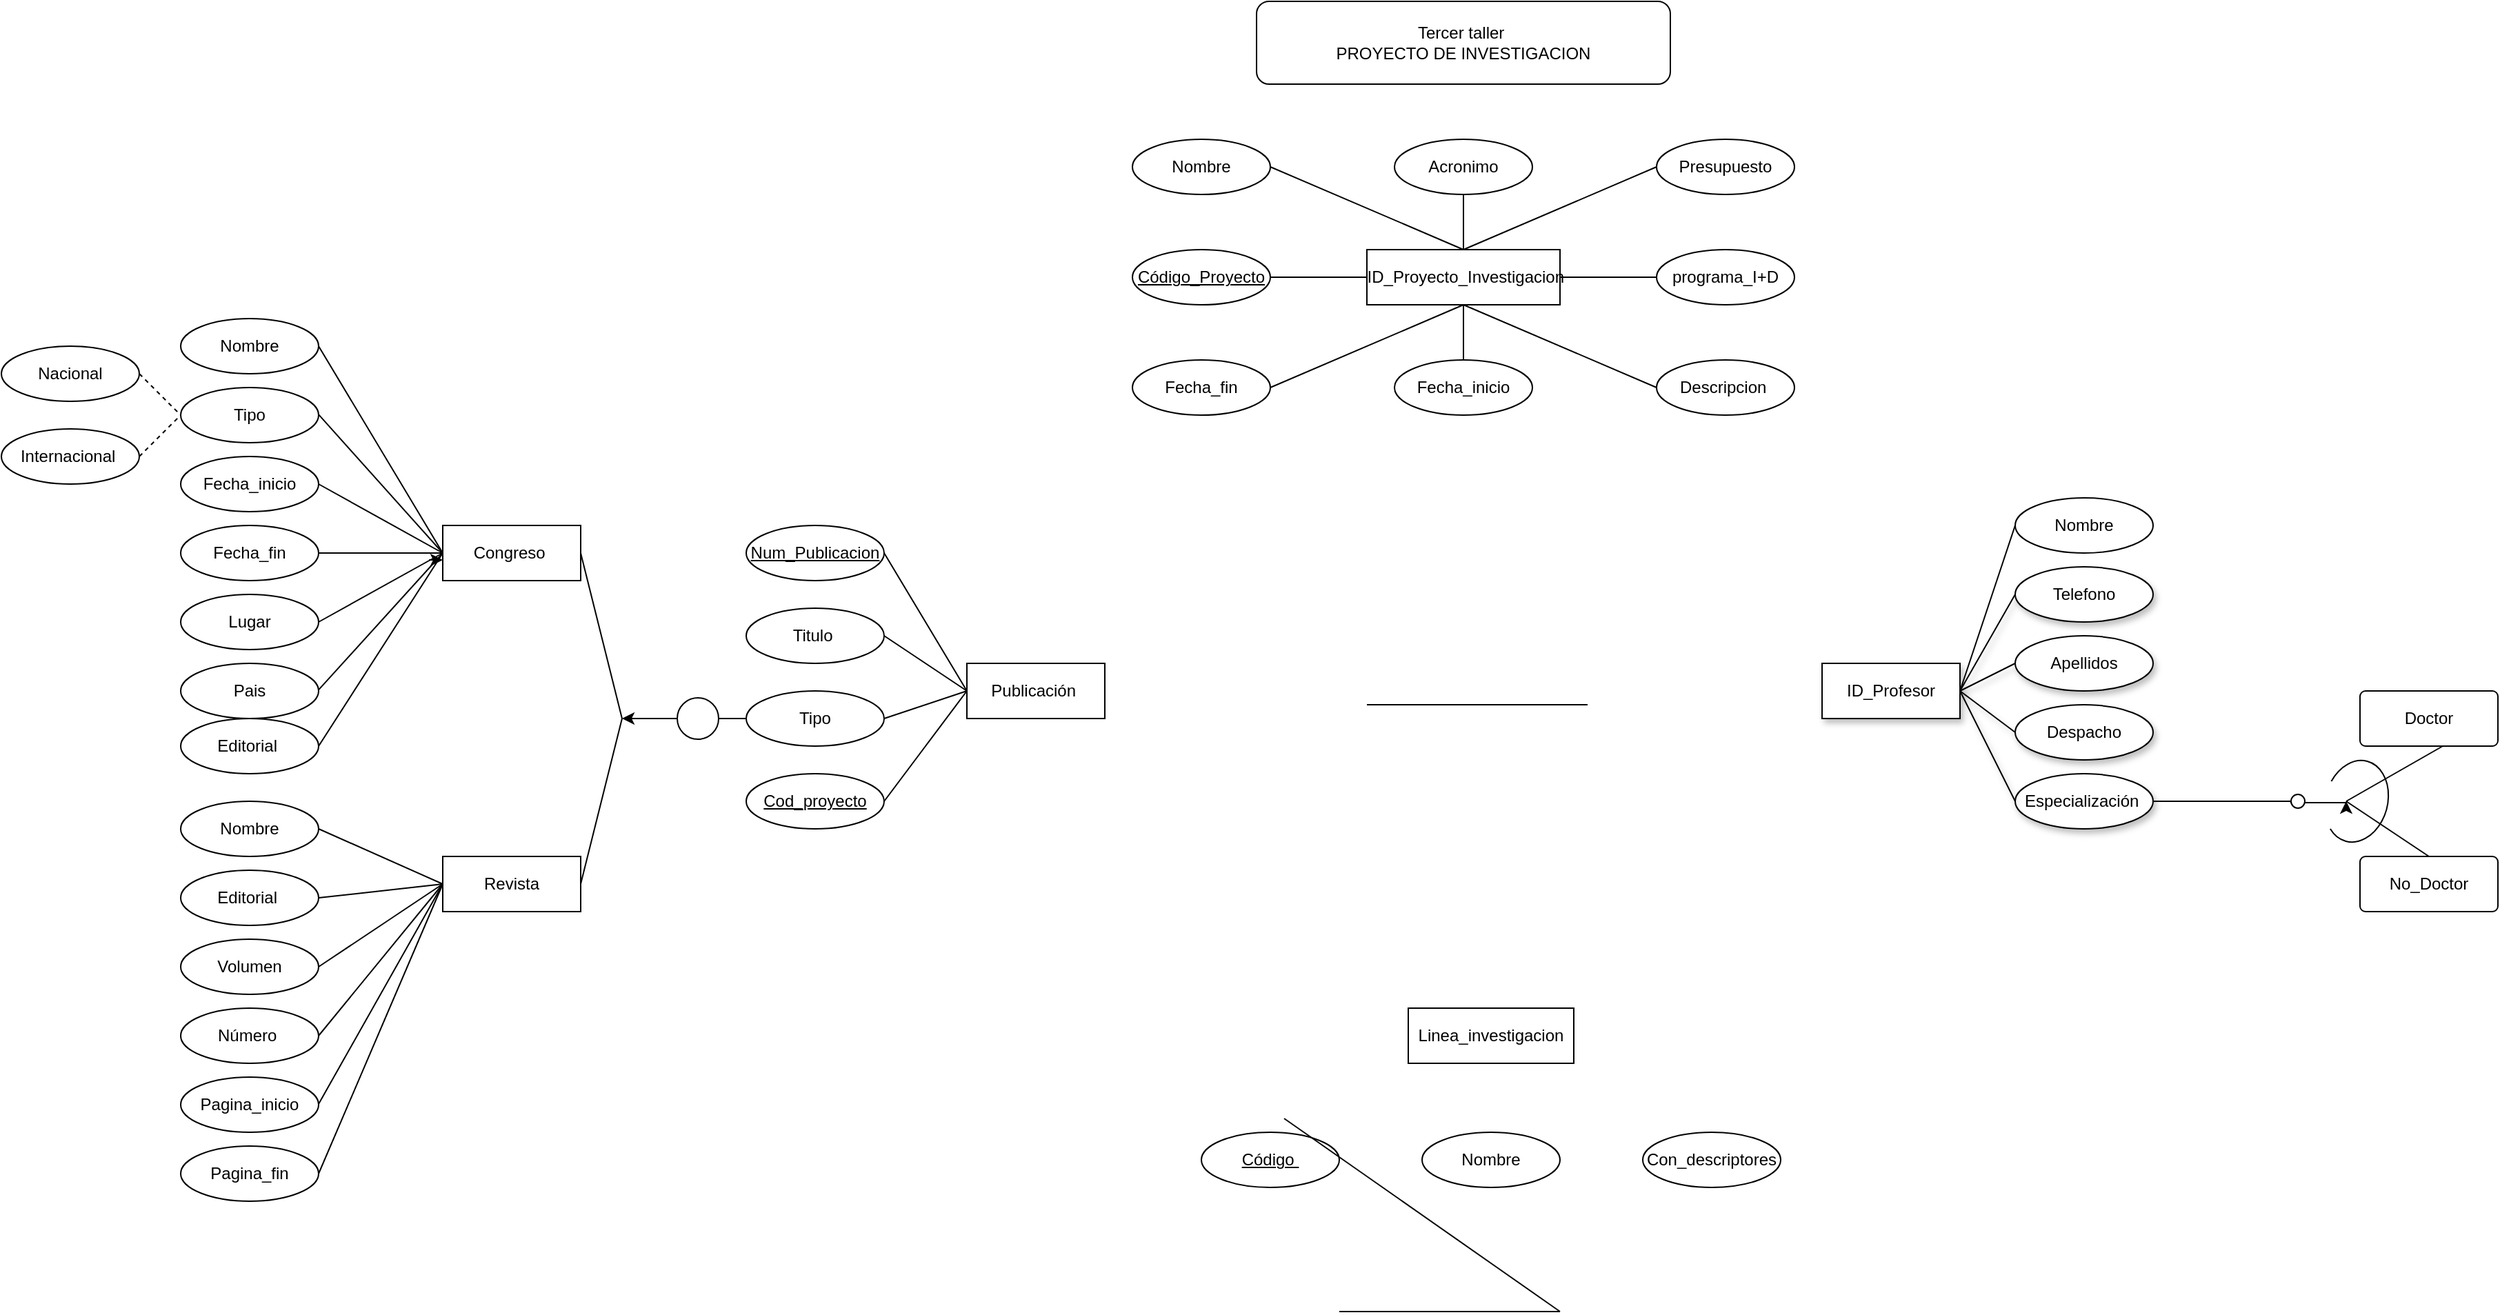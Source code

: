 <mxfile version="28.1.1">
  <diagram name="Página-1" id="SZ0ILt-MnRuhKP7tvZcQ">
    <mxGraphModel dx="3375" dy="3737" grid="1" gridSize="10" guides="1" tooltips="1" connect="1" arrows="1" fold="1" page="1" pageScale="1" pageWidth="2339" pageHeight="3300" math="0" shadow="0">
      <root>
        <mxCell id="0" />
        <mxCell id="1" parent="0" />
        <mxCell id="BLztsqFxMzqI4fTjxYnj-75" value="" style="edgeStyle=orthogonalEdgeStyle;rounded=0;orthogonalLoop=1;jettySize=auto;html=1;" edge="1" parent="1" source="BLztsqFxMzqI4fTjxYnj-72">
          <mxGeometry relative="1" as="geometry">
            <mxPoint x="1140" y="560" as="targetPoint" />
            <mxPoint x="1060" y="560" as="sourcePoint" />
            <Array as="points">
              <mxPoint x="1100" y="560" />
              <mxPoint x="1100" y="561" />
            </Array>
          </mxGeometry>
        </mxCell>
        <mxCell id="SR1jivzEfv13dKiSNGAI-2" value="Tercer taller&amp;nbsp;&lt;div&gt;PROYECTO DE INVESTIGACION&lt;/div&gt;" style="rounded=1;whiteSpace=wrap;html=1;" parent="1" vertex="1">
          <mxGeometry x="350" y="-20" width="300" height="60" as="geometry" />
        </mxCell>
        <mxCell id="BLztsqFxMzqI4fTjxYnj-1" value="&amp;nbsp;ID_Proyecto_Investigacion" style="whiteSpace=wrap;html=1;align=center;" vertex="1" parent="1">
          <mxGeometry x="430" y="160" width="140" height="40" as="geometry" />
        </mxCell>
        <mxCell id="BLztsqFxMzqI4fTjxYnj-2" value="Código_Proyecto" style="ellipse;whiteSpace=wrap;html=1;align=center;fontStyle=4;" vertex="1" parent="1">
          <mxGeometry x="260" y="160" width="100" height="40" as="geometry" />
        </mxCell>
        <mxCell id="BLztsqFxMzqI4fTjxYnj-3" value="Fecha_inicio" style="ellipse;whiteSpace=wrap;html=1;align=center;" vertex="1" parent="1">
          <mxGeometry x="450" y="240" width="100" height="40" as="geometry" />
        </mxCell>
        <mxCell id="BLztsqFxMzqI4fTjxYnj-4" value="Fecha_fin" style="ellipse;whiteSpace=wrap;html=1;align=center;" vertex="1" parent="1">
          <mxGeometry x="260" y="240" width="100" height="40" as="geometry" />
        </mxCell>
        <mxCell id="BLztsqFxMzqI4fTjxYnj-5" value="Nombre" style="ellipse;whiteSpace=wrap;html=1;align=center;" vertex="1" parent="1">
          <mxGeometry x="260" y="80" width="100" height="40" as="geometry" />
        </mxCell>
        <mxCell id="BLztsqFxMzqI4fTjxYnj-6" value="Acronimo" style="ellipse;whiteSpace=wrap;html=1;align=center;" vertex="1" parent="1">
          <mxGeometry x="450" y="80" width="100" height="40" as="geometry" />
        </mxCell>
        <mxCell id="BLztsqFxMzqI4fTjxYnj-7" value="Presupuesto" style="ellipse;whiteSpace=wrap;html=1;align=center;" vertex="1" parent="1">
          <mxGeometry x="640" y="80" width="100" height="40" as="geometry" />
        </mxCell>
        <mxCell id="BLztsqFxMzqI4fTjxYnj-8" value="programa_I+D" style="ellipse;whiteSpace=wrap;html=1;align=center;" vertex="1" parent="1">
          <mxGeometry x="640" y="160" width="100" height="40" as="geometry" />
        </mxCell>
        <mxCell id="BLztsqFxMzqI4fTjxYnj-9" value="Descripcion&amp;nbsp;" style="ellipse;whiteSpace=wrap;html=1;align=center;" vertex="1" parent="1">
          <mxGeometry x="640" y="240" width="100" height="40" as="geometry" />
        </mxCell>
        <mxCell id="BLztsqFxMzqI4fTjxYnj-13" value="" style="endArrow=none;html=1;rounded=0;exitX=1;exitY=0.5;exitDx=0;exitDy=0;entryX=0;entryY=0.5;entryDx=0;entryDy=0;" edge="1" parent="1" source="BLztsqFxMzqI4fTjxYnj-1" target="BLztsqFxMzqI4fTjxYnj-8">
          <mxGeometry relative="1" as="geometry">
            <mxPoint x="540" y="170" as="sourcePoint" />
            <mxPoint x="650" y="220" as="targetPoint" />
          </mxGeometry>
        </mxCell>
        <mxCell id="BLztsqFxMzqI4fTjxYnj-14" value="" style="endArrow=none;html=1;rounded=0;exitX=0.5;exitY=1;exitDx=0;exitDy=0;entryX=0;entryY=0.5;entryDx=0;entryDy=0;" edge="1" parent="1" source="BLztsqFxMzqI4fTjxYnj-1" target="BLztsqFxMzqI4fTjxYnj-9">
          <mxGeometry relative="1" as="geometry">
            <mxPoint x="470" y="250" as="sourcePoint" />
            <mxPoint x="630" y="250" as="targetPoint" />
          </mxGeometry>
        </mxCell>
        <mxCell id="BLztsqFxMzqI4fTjxYnj-15" value="" style="endArrow=none;html=1;rounded=0;entryX=0.5;entryY=1;entryDx=0;entryDy=0;" edge="1" parent="1" source="BLztsqFxMzqI4fTjxYnj-1" target="BLztsqFxMzqI4fTjxYnj-6">
          <mxGeometry relative="1" as="geometry">
            <mxPoint x="500" y="160" as="sourcePoint" />
            <mxPoint x="650" y="150" as="targetPoint" />
            <Array as="points">
              <mxPoint x="500" y="130" />
            </Array>
          </mxGeometry>
        </mxCell>
        <mxCell id="BLztsqFxMzqI4fTjxYnj-16" value="" style="endArrow=none;html=1;rounded=0;entryX=0;entryY=0.5;entryDx=0;entryDy=0;exitX=0.5;exitY=0;exitDx=0;exitDy=0;" edge="1" parent="1" source="BLztsqFxMzqI4fTjxYnj-1" target="BLztsqFxMzqI4fTjxYnj-7">
          <mxGeometry relative="1" as="geometry">
            <mxPoint x="470" y="250" as="sourcePoint" />
            <mxPoint x="630" y="250" as="targetPoint" />
          </mxGeometry>
        </mxCell>
        <mxCell id="BLztsqFxMzqI4fTjxYnj-18" value="" style="endArrow=none;html=1;rounded=0;exitX=1;exitY=0.5;exitDx=0;exitDy=0;" edge="1" parent="1" source="BLztsqFxMzqI4fTjxYnj-4">
          <mxGeometry relative="1" as="geometry">
            <mxPoint x="470" y="220" as="sourcePoint" />
            <mxPoint x="500" y="200" as="targetPoint" />
            <Array as="points" />
          </mxGeometry>
        </mxCell>
        <mxCell id="BLztsqFxMzqI4fTjxYnj-19" value="" style="endArrow=none;html=1;rounded=0;exitX=1;exitY=0.5;exitDx=0;exitDy=0;entryX=0;entryY=0.5;entryDx=0;entryDy=0;" edge="1" parent="1" source="BLztsqFxMzqI4fTjxYnj-2" target="BLztsqFxMzqI4fTjxYnj-1">
          <mxGeometry relative="1" as="geometry">
            <mxPoint x="470" y="220" as="sourcePoint" />
            <mxPoint x="630" y="220" as="targetPoint" />
          </mxGeometry>
        </mxCell>
        <mxCell id="BLztsqFxMzqI4fTjxYnj-20" value="" style="endArrow=none;html=1;rounded=0;exitX=1;exitY=0.5;exitDx=0;exitDy=0;" edge="1" parent="1" source="BLztsqFxMzqI4fTjxYnj-5">
          <mxGeometry relative="1" as="geometry">
            <mxPoint x="470" y="220" as="sourcePoint" />
            <mxPoint x="500" y="160" as="targetPoint" />
          </mxGeometry>
        </mxCell>
        <mxCell id="BLztsqFxMzqI4fTjxYnj-22" value="" style="endArrow=none;html=1;rounded=0;entryX=0.5;entryY=0;entryDx=0;entryDy=0;" edge="1" parent="1" source="BLztsqFxMzqI4fTjxYnj-1" target="BLztsqFxMzqI4fTjxYnj-3">
          <mxGeometry relative="1" as="geometry">
            <mxPoint x="490" y="220.001" as="sourcePoint" />
            <mxPoint x="570" y="250.77" as="targetPoint" />
            <Array as="points" />
          </mxGeometry>
        </mxCell>
        <mxCell id="BLztsqFxMzqI4fTjxYnj-23" value="ID_Profesor" style="whiteSpace=wrap;html=1;align=center;shadow=1;" vertex="1" parent="1">
          <mxGeometry x="760" y="460" width="100" height="40" as="geometry" />
        </mxCell>
        <mxCell id="BLztsqFxMzqI4fTjxYnj-24" value="Telefono" style="ellipse;whiteSpace=wrap;html=1;align=center;shadow=1;" vertex="1" parent="1">
          <mxGeometry x="900" y="390" width="100" height="40" as="geometry" />
        </mxCell>
        <mxCell id="BLztsqFxMzqI4fTjxYnj-26" value="Apellidos" style="ellipse;whiteSpace=wrap;html=1;align=center;shadow=1;" vertex="1" parent="1">
          <mxGeometry x="900" y="440" width="100" height="40" as="geometry" />
        </mxCell>
        <mxCell id="BLztsqFxMzqI4fTjxYnj-27" value="Especialización&amp;nbsp;" style="ellipse;whiteSpace=wrap;html=1;align=center;shadow=1;" vertex="1" parent="1">
          <mxGeometry x="900" y="540" width="100" height="40" as="geometry" />
        </mxCell>
        <mxCell id="BLztsqFxMzqI4fTjxYnj-29" value="Despacho" style="ellipse;whiteSpace=wrap;html=1;align=center;shadow=1;" vertex="1" parent="1">
          <mxGeometry x="900" y="490" width="100" height="40" as="geometry" />
        </mxCell>
        <mxCell id="BLztsqFxMzqI4fTjxYnj-37" value="" style="endArrow=none;html=1;rounded=0;entryX=0;entryY=0.5;entryDx=0;entryDy=0;shadow=1;" edge="1" parent="1" target="BLztsqFxMzqI4fTjxYnj-27">
          <mxGeometry relative="1" as="geometry">
            <mxPoint x="860" y="480" as="sourcePoint" />
            <mxPoint x="890" y="490" as="targetPoint" />
          </mxGeometry>
        </mxCell>
        <mxCell id="BLztsqFxMzqI4fTjxYnj-38" value="" style="endArrow=none;html=1;rounded=0;entryX=0;entryY=0.5;entryDx=0;entryDy=0;shadow=1;" edge="1" parent="1" target="BLztsqFxMzqI4fTjxYnj-29">
          <mxGeometry relative="1" as="geometry">
            <mxPoint x="860" y="480" as="sourcePoint" />
            <mxPoint x="780" y="590" as="targetPoint" />
            <Array as="points" />
          </mxGeometry>
        </mxCell>
        <mxCell id="BLztsqFxMzqI4fTjxYnj-39" value="" style="endArrow=none;html=1;rounded=0;entryX=0;entryY=0.5;entryDx=0;entryDy=0;shadow=1;" edge="1" parent="1" target="BLztsqFxMzqI4fTjxYnj-26">
          <mxGeometry relative="1" as="geometry">
            <mxPoint x="860" y="480" as="sourcePoint" />
            <mxPoint x="845" y="530" as="targetPoint" />
          </mxGeometry>
        </mxCell>
        <mxCell id="BLztsqFxMzqI4fTjxYnj-40" value="" style="endArrow=none;html=1;rounded=0;entryX=0;entryY=0.5;entryDx=0;entryDy=0;shadow=1;" edge="1" parent="1" target="BLztsqFxMzqI4fTjxYnj-24">
          <mxGeometry relative="1" as="geometry">
            <mxPoint x="860" y="480" as="sourcePoint" />
            <mxPoint x="820" y="560" as="targetPoint" />
          </mxGeometry>
        </mxCell>
        <mxCell id="BLztsqFxMzqI4fTjxYnj-45" value="Publicación&amp;nbsp;" style="whiteSpace=wrap;html=1;align=center;" vertex="1" parent="1">
          <mxGeometry x="140" y="460" width="100" height="40" as="geometry" />
        </mxCell>
        <mxCell id="BLztsqFxMzqI4fTjxYnj-46" value="Volumen" style="ellipse;whiteSpace=wrap;html=1;align=center;" vertex="1" parent="1">
          <mxGeometry x="-430" y="660" width="100" height="40" as="geometry" />
        </mxCell>
        <mxCell id="BLztsqFxMzqI4fTjxYnj-47" value="Número&amp;nbsp;" style="ellipse;whiteSpace=wrap;html=1;align=center;" vertex="1" parent="1">
          <mxGeometry x="-430" y="710" width="100" height="40" as="geometry" />
        </mxCell>
        <mxCell id="BLztsqFxMzqI4fTjxYnj-48" value="Titulo&amp;nbsp;" style="ellipse;whiteSpace=wrap;html=1;align=center;" vertex="1" parent="1">
          <mxGeometry x="-20" y="420" width="100" height="40" as="geometry" />
        </mxCell>
        <mxCell id="BLztsqFxMzqI4fTjxYnj-49" value="&lt;u&gt;Num_Publicacion&lt;/u&gt;" style="ellipse;whiteSpace=wrap;html=1;align=center;" vertex="1" parent="1">
          <mxGeometry x="-20" y="360" width="100" height="40" as="geometry" />
        </mxCell>
        <mxCell id="BLztsqFxMzqI4fTjxYnj-50" value="Tipo" style="ellipse;whiteSpace=wrap;html=1;align=center;" vertex="1" parent="1">
          <mxGeometry x="-20" y="480" width="100" height="40" as="geometry" />
        </mxCell>
        <mxCell id="BLztsqFxMzqI4fTjxYnj-54" value="" style="endArrow=none;html=1;rounded=0;" edge="1" parent="1">
          <mxGeometry relative="1" as="geometry">
            <mxPoint x="430" y="490" as="sourcePoint" />
            <mxPoint x="590" y="490" as="targetPoint" />
          </mxGeometry>
        </mxCell>
        <mxCell id="BLztsqFxMzqI4fTjxYnj-55" value="" style="endArrow=none;html=1;rounded=0;" edge="1" parent="1">
          <mxGeometry relative="1" as="geometry">
            <mxPoint x="430" y="490" as="sourcePoint" />
            <mxPoint x="590" y="490" as="targetPoint" />
          </mxGeometry>
        </mxCell>
        <mxCell id="BLztsqFxMzqI4fTjxYnj-56" value="" style="endArrow=none;html=1;rounded=0;" edge="1" parent="1">
          <mxGeometry relative="1" as="geometry">
            <mxPoint x="430" y="490" as="sourcePoint" />
            <mxPoint x="590" y="490" as="targetPoint" />
          </mxGeometry>
        </mxCell>
        <mxCell id="BLztsqFxMzqI4fTjxYnj-57" value="" style="endArrow=none;html=1;rounded=0;entryX=0;entryY=0.5;entryDx=0;entryDy=0;" edge="1" parent="1" target="BLztsqFxMzqI4fTjxYnj-81">
          <mxGeometry relative="1" as="geometry">
            <mxPoint x="860" y="480" as="sourcePoint" />
            <mxPoint x="810" y="290" as="targetPoint" />
          </mxGeometry>
        </mxCell>
        <mxCell id="BLztsqFxMzqI4fTjxYnj-58" value="" style="endArrow=none;html=1;rounded=0;exitX=1;exitY=0.5;exitDx=0;exitDy=0;" edge="1" parent="1" source="BLztsqFxMzqI4fTjxYnj-48">
          <mxGeometry relative="1" as="geometry">
            <mxPoint x="150" y="340" as="sourcePoint" />
            <mxPoint x="140" y="480" as="targetPoint" />
          </mxGeometry>
        </mxCell>
        <mxCell id="BLztsqFxMzqI4fTjxYnj-59" value="" style="endArrow=none;html=1;rounded=0;exitX=1;exitY=0.5;exitDx=0;exitDy=0;entryX=0;entryY=0.5;entryDx=0;entryDy=0;" edge="1" parent="1" source="BLztsqFxMzqI4fTjxYnj-50" target="BLztsqFxMzqI4fTjxYnj-45">
          <mxGeometry relative="1" as="geometry">
            <mxPoint x="430" y="490" as="sourcePoint" />
            <mxPoint x="590" y="490" as="targetPoint" />
          </mxGeometry>
        </mxCell>
        <mxCell id="BLztsqFxMzqI4fTjxYnj-61" value="Doctor" style="rounded=1;arcSize=10;whiteSpace=wrap;html=1;align=center;" vertex="1" parent="1">
          <mxGeometry x="1150" y="480" width="100" height="40" as="geometry" />
        </mxCell>
        <mxCell id="BLztsqFxMzqI4fTjxYnj-62" value="No_Doctor" style="rounded=1;arcSize=10;whiteSpace=wrap;html=1;align=center;" vertex="1" parent="1">
          <mxGeometry x="1150" y="600" width="100" height="40" as="geometry" />
        </mxCell>
        <mxCell id="BLztsqFxMzqI4fTjxYnj-72" value="" style="line;strokeWidth=1;rotatable=0;dashed=0;labelPosition=right;align=left;verticalAlign=middle;spacingTop=0;spacingLeft=6;points=[];portConstraint=eastwest;" vertex="1" parent="1">
          <mxGeometry x="1000" y="555" width="60" height="10" as="geometry" />
        </mxCell>
        <mxCell id="BLztsqFxMzqI4fTjxYnj-74" value="" style="ellipse;whiteSpace=wrap;html=1;aspect=fixed;" vertex="1" parent="1">
          <mxGeometry x="1100" y="555" width="10" height="10" as="geometry" />
        </mxCell>
        <mxCell id="BLztsqFxMzqI4fTjxYnj-77" value="" style="verticalLabelPosition=bottom;verticalAlign=top;html=1;shape=mxgraph.basic.arc;startAngle=0.3;endAngle=0.1;rotation=-165;" vertex="1" parent="1">
          <mxGeometry x="1125" y="530" width="45" height="60" as="geometry" />
        </mxCell>
        <mxCell id="BLztsqFxMzqI4fTjxYnj-78" value="" style="endArrow=none;html=1;rounded=0;entryX=0.5;entryY=0;entryDx=0;entryDy=0;" edge="1" parent="1" target="BLztsqFxMzqI4fTjxYnj-62">
          <mxGeometry relative="1" as="geometry">
            <mxPoint x="1140" y="560" as="sourcePoint" />
            <mxPoint x="1210" y="630" as="targetPoint" />
          </mxGeometry>
        </mxCell>
        <mxCell id="BLztsqFxMzqI4fTjxYnj-79" value="" style="endArrow=none;html=1;rounded=0;exitX=0.6;exitY=1;exitDx=0;exitDy=0;exitPerimeter=0;" edge="1" parent="1" source="BLztsqFxMzqI4fTjxYnj-61">
          <mxGeometry relative="1" as="geometry">
            <mxPoint x="720" y="560" as="sourcePoint" />
            <mxPoint x="1140" y="560" as="targetPoint" />
          </mxGeometry>
        </mxCell>
        <mxCell id="BLztsqFxMzqI4fTjxYnj-81" value="Nombre" style="ellipse;whiteSpace=wrap;html=1;align=center;" vertex="1" parent="1">
          <mxGeometry x="900" y="340" width="100" height="40" as="geometry" />
        </mxCell>
        <mxCell id="BLztsqFxMzqI4fTjxYnj-83" value="Cod_proyecto" style="ellipse;whiteSpace=wrap;html=1;align=center;fontStyle=4;" vertex="1" parent="1">
          <mxGeometry x="-20" y="540" width="100" height="40" as="geometry" />
        </mxCell>
        <mxCell id="BLztsqFxMzqI4fTjxYnj-84" value="" style="endArrow=none;html=1;rounded=0;exitX=1;exitY=0.5;exitDx=0;exitDy=0;" edge="1" parent="1" source="BLztsqFxMzqI4fTjxYnj-49">
          <mxGeometry relative="1" as="geometry">
            <mxPoint x="70" y="400" as="sourcePoint" />
            <mxPoint x="140" y="480" as="targetPoint" />
          </mxGeometry>
        </mxCell>
        <mxCell id="BLztsqFxMzqI4fTjxYnj-85" value="" style="endArrow=none;html=1;rounded=0;exitX=1;exitY=0.5;exitDx=0;exitDy=0;" edge="1" parent="1" source="BLztsqFxMzqI4fTjxYnj-83">
          <mxGeometry relative="1" as="geometry">
            <mxPoint x="100" y="570" as="sourcePoint" />
            <mxPoint x="140" y="480" as="targetPoint" />
          </mxGeometry>
        </mxCell>
        <mxCell id="BLztsqFxMzqI4fTjxYnj-87" value="" style="endArrow=classic;html=1;rounded=0;exitX=0;exitY=0.5;exitDx=0;exitDy=0;" edge="1" parent="1" source="BLztsqFxMzqI4fTjxYnj-88">
          <mxGeometry width="50" height="50" relative="1" as="geometry">
            <mxPoint x="-320" y="540" as="sourcePoint" />
            <mxPoint x="-110" y="500" as="targetPoint" />
          </mxGeometry>
        </mxCell>
        <mxCell id="BLztsqFxMzqI4fTjxYnj-89" value="" style="endArrow=classic;html=1;rounded=0;exitX=0;exitY=0.5;exitDx=0;exitDy=0;" edge="1" parent="1" source="BLztsqFxMzqI4fTjxYnj-88">
          <mxGeometry width="50" height="50" relative="1" as="geometry">
            <mxPoint x="-20" y="500" as="sourcePoint" />
            <mxPoint x="-50" y="500" as="targetPoint" />
          </mxGeometry>
        </mxCell>
        <mxCell id="BLztsqFxMzqI4fTjxYnj-90" value="" style="endArrow=classic;html=1;rounded=0;exitX=0;exitY=0.5;exitDx=0;exitDy=0;entryX=0;entryY=0.5;entryDx=0;entryDy=0;" edge="1" parent="1" source="BLztsqFxMzqI4fTjxYnj-50" target="BLztsqFxMzqI4fTjxYnj-88">
          <mxGeometry width="50" height="50" relative="1" as="geometry">
            <mxPoint x="-20" y="500" as="sourcePoint" />
            <mxPoint x="-30" y="500" as="targetPoint" />
          </mxGeometry>
        </mxCell>
        <mxCell id="BLztsqFxMzqI4fTjxYnj-88" value="" style="ellipse;whiteSpace=wrap;html=1;aspect=fixed;" vertex="1" parent="1">
          <mxGeometry x="-70" y="485" width="30" height="30" as="geometry" />
        </mxCell>
        <mxCell id="BLztsqFxMzqI4fTjxYnj-91" value="Congreso&amp;nbsp;" style="whiteSpace=wrap;html=1;align=center;" vertex="1" parent="1">
          <mxGeometry x="-240" y="360" width="100" height="40" as="geometry" />
        </mxCell>
        <mxCell id="BLztsqFxMzqI4fTjxYnj-92" value="Revista" style="whiteSpace=wrap;html=1;align=center;" vertex="1" parent="1">
          <mxGeometry x="-240" y="600" width="100" height="40" as="geometry" />
        </mxCell>
        <mxCell id="BLztsqFxMzqI4fTjxYnj-93" value="Fecha_fin" style="ellipse;whiteSpace=wrap;html=1;align=center;" vertex="1" parent="1">
          <mxGeometry x="-430" y="360" width="100" height="40" as="geometry" />
        </mxCell>
        <mxCell id="BLztsqFxMzqI4fTjxYnj-94" value="Pais" style="ellipse;whiteSpace=wrap;html=1;align=center;" vertex="1" parent="1">
          <mxGeometry x="-430" y="460" width="100" height="40" as="geometry" />
        </mxCell>
        <mxCell id="BLztsqFxMzqI4fTjxYnj-95" value="Lugar" style="ellipse;whiteSpace=wrap;html=1;align=center;" vertex="1" parent="1">
          <mxGeometry x="-430" y="410" width="100" height="40" as="geometry" />
        </mxCell>
        <mxCell id="BLztsqFxMzqI4fTjxYnj-96" value="Editorial&amp;nbsp;" style="ellipse;whiteSpace=wrap;html=1;align=center;" vertex="1" parent="1">
          <mxGeometry x="-430" y="500" width="100" height="40" as="geometry" />
        </mxCell>
        <mxCell id="BLztsqFxMzqI4fTjxYnj-97" value="Nombre" style="ellipse;whiteSpace=wrap;html=1;align=center;" vertex="1" parent="1">
          <mxGeometry x="-430" y="210" width="100" height="40" as="geometry" />
        </mxCell>
        <mxCell id="BLztsqFxMzqI4fTjxYnj-98" value="Fecha_inicio" style="ellipse;whiteSpace=wrap;html=1;align=center;" vertex="1" parent="1">
          <mxGeometry x="-430" y="310" width="100" height="40" as="geometry" />
        </mxCell>
        <mxCell id="BLztsqFxMzqI4fTjxYnj-99" value="Tipo" style="ellipse;whiteSpace=wrap;html=1;align=center;" vertex="1" parent="1">
          <mxGeometry x="-430" y="260" width="100" height="40" as="geometry" />
        </mxCell>
        <mxCell id="BLztsqFxMzqI4fTjxYnj-101" value="Internacional&amp;nbsp;" style="ellipse;whiteSpace=wrap;html=1;align=center;" vertex="1" parent="1">
          <mxGeometry x="-560" y="290" width="100" height="40" as="geometry" />
        </mxCell>
        <mxCell id="BLztsqFxMzqI4fTjxYnj-102" value="Nacional" style="ellipse;whiteSpace=wrap;html=1;align=center;" vertex="1" parent="1">
          <mxGeometry x="-560" y="230" width="100" height="40" as="geometry" />
        </mxCell>
        <mxCell id="BLztsqFxMzqI4fTjxYnj-103" value="" style="endArrow=none;dashed=1;html=1;rounded=0;exitX=1;exitY=0.5;exitDx=0;exitDy=0;" edge="1" parent="1" source="BLztsqFxMzqI4fTjxYnj-102">
          <mxGeometry width="50" height="50" relative="1" as="geometry">
            <mxPoint x="-300" y="460" as="sourcePoint" />
            <mxPoint x="-430" y="280" as="targetPoint" />
          </mxGeometry>
        </mxCell>
        <mxCell id="BLztsqFxMzqI4fTjxYnj-104" value="" style="endArrow=none;dashed=1;html=1;rounded=0;exitX=1;exitY=0.5;exitDx=0;exitDy=0;entryX=0;entryY=0.5;entryDx=0;entryDy=0;" edge="1" parent="1" source="BLztsqFxMzqI4fTjxYnj-101" target="BLztsqFxMzqI4fTjxYnj-99">
          <mxGeometry width="50" height="50" relative="1" as="geometry">
            <mxPoint x="-300" y="460" as="sourcePoint" />
            <mxPoint x="-250" y="410" as="targetPoint" />
          </mxGeometry>
        </mxCell>
        <mxCell id="BLztsqFxMzqI4fTjxYnj-105" value="" style="endArrow=none;html=1;rounded=0;exitX=1;exitY=0.5;exitDx=0;exitDy=0;" edge="1" parent="1" source="BLztsqFxMzqI4fTjxYnj-95">
          <mxGeometry relative="1" as="geometry">
            <mxPoint x="-320" y="420" as="sourcePoint" />
            <mxPoint x="-240" y="380" as="targetPoint" />
          </mxGeometry>
        </mxCell>
        <mxCell id="BLztsqFxMzqI4fTjxYnj-106" value="" style="endArrow=none;html=1;rounded=0;exitX=1;exitY=0.5;exitDx=0;exitDy=0;" edge="1" parent="1" source="BLztsqFxMzqI4fTjxYnj-98">
          <mxGeometry relative="1" as="geometry">
            <mxPoint x="-320" y="380" as="sourcePoint" />
            <mxPoint x="-240" y="380" as="targetPoint" />
          </mxGeometry>
        </mxCell>
        <mxCell id="BLztsqFxMzqI4fTjxYnj-107" value="" style="endArrow=none;html=1;rounded=0;entryX=1;entryY=0.5;entryDx=0;entryDy=0;" edge="1" parent="1" target="BLztsqFxMzqI4fTjxYnj-97">
          <mxGeometry relative="1" as="geometry">
            <mxPoint x="-240" y="380" as="sourcePoint" />
            <mxPoint x="-190" y="430" as="targetPoint" />
          </mxGeometry>
        </mxCell>
        <mxCell id="BLztsqFxMzqI4fTjxYnj-108" value="" style="endArrow=none;html=1;rounded=0;exitX=1;exitY=0.5;exitDx=0;exitDy=0;" edge="1" parent="1" source="BLztsqFxMzqI4fTjxYnj-92">
          <mxGeometry relative="1" as="geometry">
            <mxPoint x="-140" y="610" as="sourcePoint" />
            <mxPoint x="-110" y="500" as="targetPoint" />
          </mxGeometry>
        </mxCell>
        <mxCell id="BLztsqFxMzqI4fTjxYnj-109" value="" style="endArrow=none;html=1;rounded=0;exitX=1;exitY=0.5;exitDx=0;exitDy=0;" edge="1" parent="1" source="BLztsqFxMzqI4fTjxYnj-91">
          <mxGeometry relative="1" as="geometry">
            <mxPoint x="-300" y="520" as="sourcePoint" />
            <mxPoint x="-110" y="500" as="targetPoint" />
          </mxGeometry>
        </mxCell>
        <mxCell id="BLztsqFxMzqI4fTjxYnj-110" value="" style="endArrow=none;html=1;rounded=0;" edge="1" parent="1">
          <mxGeometry relative="1" as="geometry">
            <mxPoint x="-330" y="279.6" as="sourcePoint" />
            <mxPoint x="-240" y="380" as="targetPoint" />
          </mxGeometry>
        </mxCell>
        <mxCell id="BLztsqFxMzqI4fTjxYnj-111" value="" style="endArrow=none;html=1;rounded=0;" edge="1" parent="1">
          <mxGeometry relative="1" as="geometry">
            <mxPoint x="-330" y="479.2" as="sourcePoint" />
            <mxPoint x="-240" y="380" as="targetPoint" />
          </mxGeometry>
        </mxCell>
        <mxCell id="BLztsqFxMzqI4fTjxYnj-112" value="" style="endArrow=none;html=1;rounded=0;entryX=0;entryY=0.5;entryDx=0;entryDy=0;" edge="1" parent="1" target="BLztsqFxMzqI4fTjxYnj-91">
          <mxGeometry relative="1" as="geometry">
            <mxPoint x="-330" y="520" as="sourcePoint" />
            <mxPoint x="-170" y="520" as="targetPoint" />
          </mxGeometry>
        </mxCell>
        <mxCell id="BLztsqFxMzqI4fTjxYnj-114" value="" style="edgeStyle=orthogonalEdgeStyle;rounded=0;orthogonalLoop=1;jettySize=auto;html=1;" edge="1" parent="1" target="BLztsqFxMzqI4fTjxYnj-91">
          <mxGeometry relative="1" as="geometry">
            <mxPoint x="-250" y="385" as="sourcePoint" />
            <Array as="points">
              <mxPoint x="-210" y="385" />
              <mxPoint x="-210" y="385" />
            </Array>
          </mxGeometry>
        </mxCell>
        <mxCell id="BLztsqFxMzqI4fTjxYnj-115" value="" style="endArrow=none;html=1;rounded=0;exitX=1;exitY=0.5;exitDx=0;exitDy=0;" edge="1" parent="1" source="BLztsqFxMzqI4fTjxYnj-93">
          <mxGeometry relative="1" as="geometry">
            <mxPoint x="-350" y="320" as="sourcePoint" />
            <mxPoint x="-240" y="380" as="targetPoint" />
          </mxGeometry>
        </mxCell>
        <mxCell id="BLztsqFxMzqI4fTjxYnj-116" value="Editorial&amp;nbsp;" style="ellipse;whiteSpace=wrap;html=1;align=center;" vertex="1" parent="1">
          <mxGeometry x="-430" y="610" width="100" height="40" as="geometry" />
        </mxCell>
        <mxCell id="BLztsqFxMzqI4fTjxYnj-117" value="Nombre" style="ellipse;whiteSpace=wrap;html=1;align=center;" vertex="1" parent="1">
          <mxGeometry x="-430" y="560" width="100" height="40" as="geometry" />
        </mxCell>
        <mxCell id="BLztsqFxMzqI4fTjxYnj-119" value="Pagina_inicio" style="ellipse;whiteSpace=wrap;html=1;align=center;" vertex="1" parent="1">
          <mxGeometry x="-430" y="760" width="100" height="40" as="geometry" />
        </mxCell>
        <mxCell id="BLztsqFxMzqI4fTjxYnj-120" value="Pagina_fin" style="ellipse;whiteSpace=wrap;html=1;align=center;" vertex="1" parent="1">
          <mxGeometry x="-430" y="810" width="100" height="40" as="geometry" />
        </mxCell>
        <mxCell id="BLztsqFxMzqI4fTjxYnj-121" value="" style="endArrow=none;html=1;rounded=0;" edge="1" parent="1">
          <mxGeometry relative="1" as="geometry">
            <mxPoint x="-330" y="779.5" as="sourcePoint" />
            <mxPoint x="-240" y="620" as="targetPoint" />
          </mxGeometry>
        </mxCell>
        <mxCell id="BLztsqFxMzqI4fTjxYnj-122" value="" style="endArrow=none;html=1;rounded=0;" edge="1" parent="1">
          <mxGeometry relative="1" as="geometry">
            <mxPoint x="-330" y="830" as="sourcePoint" />
            <mxPoint x="-240" y="620" as="targetPoint" />
          </mxGeometry>
        </mxCell>
        <mxCell id="BLztsqFxMzqI4fTjxYnj-123" value="" style="endArrow=none;html=1;rounded=0;exitX=1;exitY=0.5;exitDx=0;exitDy=0;" edge="1" parent="1" source="BLztsqFxMzqI4fTjxYnj-47">
          <mxGeometry relative="1" as="geometry">
            <mxPoint x="-180" y="550" as="sourcePoint" />
            <mxPoint x="-240" y="620" as="targetPoint" />
          </mxGeometry>
        </mxCell>
        <mxCell id="BLztsqFxMzqI4fTjxYnj-124" value="" style="endArrow=none;html=1;rounded=0;exitX=1;exitY=0.5;exitDx=0;exitDy=0;" edge="1" parent="1" source="BLztsqFxMzqI4fTjxYnj-46">
          <mxGeometry relative="1" as="geometry">
            <mxPoint x="140" y="430" as="sourcePoint" />
            <mxPoint x="-240" y="620" as="targetPoint" />
          </mxGeometry>
        </mxCell>
        <mxCell id="BLztsqFxMzqI4fTjxYnj-125" value="" style="endArrow=none;html=1;rounded=0;exitX=1;exitY=0.5;exitDx=0;exitDy=0;" edge="1" parent="1" source="BLztsqFxMzqI4fTjxYnj-116">
          <mxGeometry relative="1" as="geometry">
            <mxPoint x="-320" y="630" as="sourcePoint" />
            <mxPoint x="-240" y="620" as="targetPoint" />
          </mxGeometry>
        </mxCell>
        <mxCell id="BLztsqFxMzqI4fTjxYnj-126" value="" style="endArrow=none;html=1;rounded=0;entryX=0;entryY=0.5;entryDx=0;entryDy=0;" edge="1" parent="1" target="BLztsqFxMzqI4fTjxYnj-92">
          <mxGeometry relative="1" as="geometry">
            <mxPoint x="-330" y="580" as="sourcePoint" />
            <mxPoint x="-170" y="580" as="targetPoint" />
          </mxGeometry>
        </mxCell>
        <mxCell id="BLztsqFxMzqI4fTjxYnj-130" value="Linea_investigacion" style="whiteSpace=wrap;html=1;align=center;" vertex="1" parent="1">
          <mxGeometry x="460" y="710" width="120" height="40" as="geometry" />
        </mxCell>
        <mxCell id="BLztsqFxMzqI4fTjxYnj-131" value="Con_descriptores" style="ellipse;whiteSpace=wrap;html=1;align=center;" vertex="1" parent="1">
          <mxGeometry x="630" y="800" width="100" height="40" as="geometry" />
        </mxCell>
        <mxCell id="BLztsqFxMzqI4fTjxYnj-132" value="Nombre" style="ellipse;whiteSpace=wrap;html=1;align=center;" vertex="1" parent="1">
          <mxGeometry x="470" y="800" width="100" height="40" as="geometry" />
        </mxCell>
        <mxCell id="BLztsqFxMzqI4fTjxYnj-133" value="&lt;u&gt;Código&amp;nbsp;&lt;/u&gt;" style="ellipse;whiteSpace=wrap;html=1;align=center;" vertex="1" parent="1">
          <mxGeometry x="310" y="800" width="100" height="40" as="geometry" />
        </mxCell>
        <mxCell id="BLztsqFxMzqI4fTjxYnj-134" value="" style="endArrow=none;html=1;rounded=0;" edge="1" parent="1">
          <mxGeometry relative="1" as="geometry">
            <mxPoint x="410" y="930" as="sourcePoint" />
            <mxPoint x="570" y="930" as="targetPoint" />
          </mxGeometry>
        </mxCell>
        <mxCell id="BLztsqFxMzqI4fTjxYnj-135" value="" style="endArrow=none;html=1;rounded=0;" edge="1" parent="1">
          <mxGeometry relative="1" as="geometry">
            <mxPoint x="410" y="930" as="sourcePoint" />
            <mxPoint x="570" y="930" as="targetPoint" />
          </mxGeometry>
        </mxCell>
        <mxCell id="BLztsqFxMzqI4fTjxYnj-136" value="" style="endArrow=none;html=1;rounded=0;" edge="1" parent="1">
          <mxGeometry relative="1" as="geometry">
            <mxPoint x="370" y="790" as="sourcePoint" />
            <mxPoint x="570" y="930" as="targetPoint" />
          </mxGeometry>
        </mxCell>
      </root>
    </mxGraphModel>
  </diagram>
</mxfile>
